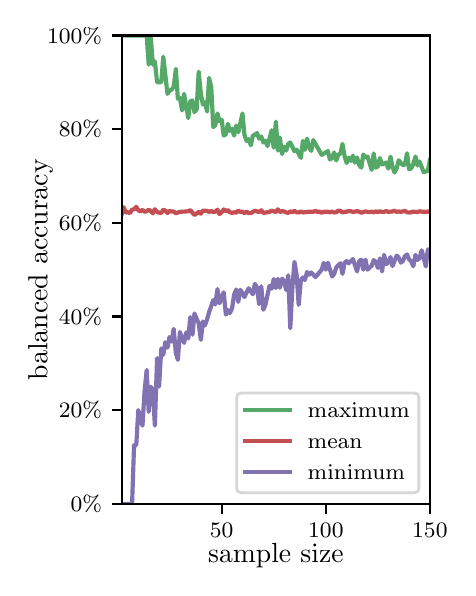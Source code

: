 \begingroup%
\makeatletter%
\begin{pgfpicture}%
\pgfpathrectangle{\pgfpointorigin}{\pgfqpoint{2.1in}{2.7in}}%
\pgfusepath{use as bounding box, clip}%
\begin{pgfscope}%
\pgfsetbuttcap%
\pgfsetmiterjoin%
\definecolor{currentfill}{rgb}{1.0,1.0,1.0}%
\pgfsetfillcolor{currentfill}%
\pgfsetlinewidth{0.0pt}%
\definecolor{currentstroke}{rgb}{1.0,1.0,1.0}%
\pgfsetstrokecolor{currentstroke}%
\pgfsetdash{}{0pt}%
\pgfpathmoveto{\pgfqpoint{0.0in}{0.0in}}%
\pgfpathlineto{\pgfqpoint{2.1in}{0.0in}}%
\pgfpathlineto{\pgfqpoint{2.1in}{2.7in}}%
\pgfpathlineto{\pgfqpoint{0.0in}{2.7in}}%
\pgfpathclose%
\pgfusepath{fill}%
\end{pgfscope}%
\begin{pgfscope}%
\pgfsetbuttcap%
\pgfsetmiterjoin%
\definecolor{currentfill}{rgb}{1.0,1.0,1.0}%
\pgfsetfillcolor{currentfill}%
\pgfsetlinewidth{0.0pt}%
\definecolor{currentstroke}{rgb}{0.0,0.0,0.0}%
\pgfsetstrokecolor{currentstroke}%
\pgfsetstrokeopacity{0.0}%
\pgfsetdash{}{0pt}%
\pgfpathmoveto{\pgfqpoint{0.47in}{0.319in}}%
\pgfpathlineto{\pgfqpoint{2.011in}{0.319in}}%
\pgfpathlineto{\pgfqpoint{2.011in}{2.661in}}%
\pgfpathlineto{\pgfqpoint{0.47in}{2.661in}}%
\pgfpathclose%
\pgfusepath{fill}%
\end{pgfscope}%
\begin{pgfscope}%
\pgfsetbuttcap%
\pgfsetroundjoin%
\definecolor{currentfill}{rgb}{0.0,0.0,0.0}%
\pgfsetfillcolor{currentfill}%
\pgfsetlinewidth{0.803pt}%
\definecolor{currentstroke}{rgb}{0.0,0.0,0.0}%
\pgfsetstrokecolor{currentstroke}%
\pgfsetdash{}{0pt}%
\pgfsys@defobject{currentmarker}{\pgfqpoint{0.0in}{-0.049in}}{\pgfqpoint{0.0in}{0.0in}}{%
\pgfpathmoveto{\pgfqpoint{0.0in}{0.0in}}%
\pgfpathlineto{\pgfqpoint{0.0in}{-0.049in}}%
\pgfusepath{stroke,fill}%
}%
\begin{pgfscope}%
\pgfsys@transformshift{0.97in}{0.319in}%
\pgfsys@useobject{currentmarker}{}%
\end{pgfscope}%
\end{pgfscope}%
\begin{pgfscope}%
\definecolor{textcolor}{rgb}{0.0,0.0,0.0}%
\pgfsetstrokecolor{textcolor}%
\pgfsetfillcolor{textcolor}%
\pgftext[x=0.97in,y=0.222in,,top]{\color{textcolor}\rmfamily\fontsize{8.0}{9.6}\selectfont 50}%
\end{pgfscope}%
\begin{pgfscope}%
\pgfsetbuttcap%
\pgfsetroundjoin%
\definecolor{currentfill}{rgb}{0.0,0.0,0.0}%
\pgfsetfillcolor{currentfill}%
\pgfsetlinewidth{0.803pt}%
\definecolor{currentstroke}{rgb}{0.0,0.0,0.0}%
\pgfsetstrokecolor{currentstroke}%
\pgfsetdash{}{0pt}%
\pgfsys@defobject{currentmarker}{\pgfqpoint{0.0in}{-0.049in}}{\pgfqpoint{0.0in}{0.0in}}{%
\pgfpathmoveto{\pgfqpoint{0.0in}{0.0in}}%
\pgfpathlineto{\pgfqpoint{0.0in}{-0.049in}}%
\pgfusepath{stroke,fill}%
}%
\begin{pgfscope}%
\pgfsys@transformshift{1.491in}{0.319in}%
\pgfsys@useobject{currentmarker}{}%
\end{pgfscope}%
\end{pgfscope}%
\begin{pgfscope}%
\definecolor{textcolor}{rgb}{0.0,0.0,0.0}%
\pgfsetstrokecolor{textcolor}%
\pgfsetfillcolor{textcolor}%
\pgftext[x=1.491in,y=0.222in,,top]{\color{textcolor}\rmfamily\fontsize{8.0}{9.6}\selectfont 100}%
\end{pgfscope}%
\begin{pgfscope}%
\pgfsetbuttcap%
\pgfsetroundjoin%
\definecolor{currentfill}{rgb}{0.0,0.0,0.0}%
\pgfsetfillcolor{currentfill}%
\pgfsetlinewidth{0.803pt}%
\definecolor{currentstroke}{rgb}{0.0,0.0,0.0}%
\pgfsetstrokecolor{currentstroke}%
\pgfsetdash{}{0pt}%
\pgfsys@defobject{currentmarker}{\pgfqpoint{0.0in}{-0.049in}}{\pgfqpoint{0.0in}{0.0in}}{%
\pgfpathmoveto{\pgfqpoint{0.0in}{0.0in}}%
\pgfpathlineto{\pgfqpoint{0.0in}{-0.049in}}%
\pgfusepath{stroke,fill}%
}%
\begin{pgfscope}%
\pgfsys@transformshift{2.011in}{0.319in}%
\pgfsys@useobject{currentmarker}{}%
\end{pgfscope}%
\end{pgfscope}%
\begin{pgfscope}%
\definecolor{textcolor}{rgb}{0.0,0.0,0.0}%
\pgfsetstrokecolor{textcolor}%
\pgfsetfillcolor{textcolor}%
\pgftext[x=2.011in,y=0.222in,,top]{\color{textcolor}\rmfamily\fontsize{8.0}{9.6}\selectfont 150}%
\end{pgfscope}%
\begin{pgfscope}%
\definecolor{textcolor}{rgb}{0.0,0.0,0.0}%
\pgfsetstrokecolor{textcolor}%
\pgfsetfillcolor{textcolor}%
\pgftext[x=1.241in,y=0.123in,,top]{\color{textcolor}\rmfamily\fontsize{10.0}{12.0}\selectfont sample size}%
\end{pgfscope}%
\begin{pgfscope}%
\pgfsetbuttcap%
\pgfsetroundjoin%
\definecolor{currentfill}{rgb}{0.0,0.0,0.0}%
\pgfsetfillcolor{currentfill}%
\pgfsetlinewidth{0.803pt}%
\definecolor{currentstroke}{rgb}{0.0,0.0,0.0}%
\pgfsetstrokecolor{currentstroke}%
\pgfsetdash{}{0pt}%
\pgfsys@defobject{currentmarker}{\pgfqpoint{-0.049in}{0.0in}}{\pgfqpoint{0.0in}{0.0in}}{%
\pgfpathmoveto{\pgfqpoint{0.0in}{0.0in}}%
\pgfpathlineto{\pgfqpoint{-0.049in}{0.0in}}%
\pgfusepath{stroke,fill}%
}%
\begin{pgfscope}%
\pgfsys@transformshift{0.47in}{0.319in}%
\pgfsys@useobject{currentmarker}{}%
\end{pgfscope}%
\end{pgfscope}%
\begin{pgfscope}%
\definecolor{textcolor}{rgb}{0.0,0.0,0.0}%
\pgfsetstrokecolor{textcolor}%
\pgfsetfillcolor{textcolor}%
\pgftext[x=0.215in,y=0.281in,left,base]{\color{textcolor}\rmfamily\fontsize{8.0}{9.6}\selectfont  0\%}%
\end{pgfscope}%
\begin{pgfscope}%
\pgfsetbuttcap%
\pgfsetroundjoin%
\definecolor{currentfill}{rgb}{0.0,0.0,0.0}%
\pgfsetfillcolor{currentfill}%
\pgfsetlinewidth{0.803pt}%
\definecolor{currentstroke}{rgb}{0.0,0.0,0.0}%
\pgfsetstrokecolor{currentstroke}%
\pgfsetdash{}{0pt}%
\pgfsys@defobject{currentmarker}{\pgfqpoint{-0.049in}{0.0in}}{\pgfqpoint{0.0in}{0.0in}}{%
\pgfpathmoveto{\pgfqpoint{0.0in}{0.0in}}%
\pgfpathlineto{\pgfqpoint{-0.049in}{0.0in}}%
\pgfusepath{stroke,fill}%
}%
\begin{pgfscope}%
\pgfsys@transformshift{0.47in}{0.788in}%
\pgfsys@useobject{currentmarker}{}%
\end{pgfscope}%
\end{pgfscope}%
\begin{pgfscope}%
\definecolor{textcolor}{rgb}{0.0,0.0,0.0}%
\pgfsetstrokecolor{textcolor}%
\pgfsetfillcolor{textcolor}%
\pgftext[x=0.156in,y=0.749in,left,base]{\color{textcolor}\rmfamily\fontsize{8.0}{9.6}\selectfont 20\%}%
\end{pgfscope}%
\begin{pgfscope}%
\pgfsetbuttcap%
\pgfsetroundjoin%
\definecolor{currentfill}{rgb}{0.0,0.0,0.0}%
\pgfsetfillcolor{currentfill}%
\pgfsetlinewidth{0.803pt}%
\definecolor{currentstroke}{rgb}{0.0,0.0,0.0}%
\pgfsetstrokecolor{currentstroke}%
\pgfsetdash{}{0pt}%
\pgfsys@defobject{currentmarker}{\pgfqpoint{-0.049in}{0.0in}}{\pgfqpoint{0.0in}{0.0in}}{%
\pgfpathmoveto{\pgfqpoint{0.0in}{0.0in}}%
\pgfpathlineto{\pgfqpoint{-0.049in}{0.0in}}%
\pgfusepath{stroke,fill}%
}%
\begin{pgfscope}%
\pgfsys@transformshift{0.47in}{1.256in}%
\pgfsys@useobject{currentmarker}{}%
\end{pgfscope}%
\end{pgfscope}%
\begin{pgfscope}%
\definecolor{textcolor}{rgb}{0.0,0.0,0.0}%
\pgfsetstrokecolor{textcolor}%
\pgfsetfillcolor{textcolor}%
\pgftext[x=0.156in,y=1.218in,left,base]{\color{textcolor}\rmfamily\fontsize{8.0}{9.6}\selectfont 40\%}%
\end{pgfscope}%
\begin{pgfscope}%
\pgfsetbuttcap%
\pgfsetroundjoin%
\definecolor{currentfill}{rgb}{0.0,0.0,0.0}%
\pgfsetfillcolor{currentfill}%
\pgfsetlinewidth{0.803pt}%
\definecolor{currentstroke}{rgb}{0.0,0.0,0.0}%
\pgfsetstrokecolor{currentstroke}%
\pgfsetdash{}{0pt}%
\pgfsys@defobject{currentmarker}{\pgfqpoint{-0.049in}{0.0in}}{\pgfqpoint{0.0in}{0.0in}}{%
\pgfpathmoveto{\pgfqpoint{0.0in}{0.0in}}%
\pgfpathlineto{\pgfqpoint{-0.049in}{0.0in}}%
\pgfusepath{stroke,fill}%
}%
\begin{pgfscope}%
\pgfsys@transformshift{0.47in}{1.725in}%
\pgfsys@useobject{currentmarker}{}%
\end{pgfscope}%
\end{pgfscope}%
\begin{pgfscope}%
\definecolor{textcolor}{rgb}{0.0,0.0,0.0}%
\pgfsetstrokecolor{textcolor}%
\pgfsetfillcolor{textcolor}%
\pgftext[x=0.156in,y=1.686in,left,base]{\color{textcolor}\rmfamily\fontsize{8.0}{9.6}\selectfont 60\%}%
\end{pgfscope}%
\begin{pgfscope}%
\pgfsetbuttcap%
\pgfsetroundjoin%
\definecolor{currentfill}{rgb}{0.0,0.0,0.0}%
\pgfsetfillcolor{currentfill}%
\pgfsetlinewidth{0.803pt}%
\definecolor{currentstroke}{rgb}{0.0,0.0,0.0}%
\pgfsetstrokecolor{currentstroke}%
\pgfsetdash{}{0pt}%
\pgfsys@defobject{currentmarker}{\pgfqpoint{-0.049in}{0.0in}}{\pgfqpoint{0.0in}{0.0in}}{%
\pgfpathmoveto{\pgfqpoint{0.0in}{0.0in}}%
\pgfpathlineto{\pgfqpoint{-0.049in}{0.0in}}%
\pgfusepath{stroke,fill}%
}%
\begin{pgfscope}%
\pgfsys@transformshift{0.47in}{2.193in}%
\pgfsys@useobject{currentmarker}{}%
\end{pgfscope}%
\end{pgfscope}%
\begin{pgfscope}%
\definecolor{textcolor}{rgb}{0.0,0.0,0.0}%
\pgfsetstrokecolor{textcolor}%
\pgfsetfillcolor{textcolor}%
\pgftext[x=0.156in,y=2.154in,left,base]{\color{textcolor}\rmfamily\fontsize{8.0}{9.6}\selectfont 80\%}%
\end{pgfscope}%
\begin{pgfscope}%
\pgfsetbuttcap%
\pgfsetroundjoin%
\definecolor{currentfill}{rgb}{0.0,0.0,0.0}%
\pgfsetfillcolor{currentfill}%
\pgfsetlinewidth{0.803pt}%
\definecolor{currentstroke}{rgb}{0.0,0.0,0.0}%
\pgfsetstrokecolor{currentstroke}%
\pgfsetdash{}{0pt}%
\pgfsys@defobject{currentmarker}{\pgfqpoint{-0.049in}{0.0in}}{\pgfqpoint{0.0in}{0.0in}}{%
\pgfpathmoveto{\pgfqpoint{0.0in}{0.0in}}%
\pgfpathlineto{\pgfqpoint{-0.049in}{0.0in}}%
\pgfusepath{stroke,fill}%
}%
\begin{pgfscope}%
\pgfsys@transformshift{0.47in}{2.661in}%
\pgfsys@useobject{currentmarker}{}%
\end{pgfscope}%
\end{pgfscope}%
\begin{pgfscope}%
\definecolor{textcolor}{rgb}{0.0,0.0,0.0}%
\pgfsetstrokecolor{textcolor}%
\pgfsetfillcolor{textcolor}%
\pgftext[x=0.097in,y=2.623in,left,base]{\color{textcolor}\rmfamily\fontsize{8.0}{9.6}\selectfont 100\%}%
\end{pgfscope}%
\begin{pgfscope}%
\definecolor{textcolor}{rgb}{0.0,0.0,0.0}%
\pgfsetstrokecolor{textcolor}%
\pgfsetfillcolor{textcolor}%
\pgftext[x=0.125in,y=1.49in,,bottom,rotate=90.0]{\color{textcolor}\rmfamily\fontsize{10.0}{12.0}\selectfont balanced accuracy}%
\end{pgfscope}%
\begin{pgfscope}%
\pgfpathrectangle{\pgfqpoint{0.47in}{0.319in}}{\pgfqpoint{1.542in}{2.342in}}%
\pgfusepath{clip}%
\pgfsetrectcap%
\pgfsetroundjoin%
\pgfsetlinewidth{1.506pt}%
\definecolor{currentstroke}{rgb}{0.333,0.659,0.408}%
\pgfsetstrokecolor{currentstroke}%
\pgfsetdash{}{0pt}%
\pgfpathmoveto{\pgfqpoint{0.47in}{2.661in}}%
\pgfpathlineto{\pgfqpoint{0.595in}{2.661in}}%
\pgfpathlineto{\pgfqpoint{0.605in}{2.515in}}%
\pgfpathlineto{\pgfqpoint{0.615in}{2.661in}}%
\pgfpathlineto{\pgfqpoint{0.626in}{2.515in}}%
\pgfpathlineto{\pgfqpoint{0.636in}{2.531in}}%
\pgfpathlineto{\pgfqpoint{0.647in}{2.427in}}%
\pgfpathlineto{\pgfqpoint{0.668in}{2.427in}}%
\pgfpathlineto{\pgfqpoint{0.678in}{2.555in}}%
\pgfpathlineto{\pgfqpoint{0.699in}{2.369in}}%
\pgfpathlineto{\pgfqpoint{0.709in}{2.384in}}%
\pgfpathlineto{\pgfqpoint{0.72in}{2.391in}}%
\pgfpathlineto{\pgfqpoint{0.73in}{2.404in}}%
\pgfpathlineto{\pgfqpoint{0.741in}{2.494in}}%
\pgfpathlineto{\pgfqpoint{0.751in}{2.344in}}%
\pgfpathlineto{\pgfqpoint{0.761in}{2.349in}}%
\pgfpathlineto{\pgfqpoint{0.772in}{2.286in}}%
\pgfpathlineto{\pgfqpoint{0.782in}{2.369in}}%
\pgfpathlineto{\pgfqpoint{0.793in}{2.304in}}%
\pgfpathlineto{\pgfqpoint{0.803in}{2.248in}}%
\pgfpathlineto{\pgfqpoint{0.813in}{2.332in}}%
\pgfpathlineto{\pgfqpoint{0.824in}{2.336in}}%
\pgfpathlineto{\pgfqpoint{0.834in}{2.278in}}%
\pgfpathlineto{\pgfqpoint{0.845in}{2.292in}}%
\pgfpathlineto{\pgfqpoint{0.855in}{2.48in}}%
\pgfpathlineto{\pgfqpoint{0.866in}{2.369in}}%
\pgfpathlineto{\pgfqpoint{0.876in}{2.316in}}%
\pgfpathlineto{\pgfqpoint{0.886in}{2.327in}}%
\pgfpathlineto{\pgfqpoint{0.897in}{2.281in}}%
\pgfpathlineto{\pgfqpoint{0.907in}{2.449in}}%
\pgfpathlineto{\pgfqpoint{0.918in}{2.402in}}%
\pgfpathlineto{\pgfqpoint{0.928in}{2.203in}}%
\pgfpathlineto{\pgfqpoint{0.938in}{2.212in}}%
\pgfpathlineto{\pgfqpoint{0.949in}{2.271in}}%
\pgfpathlineto{\pgfqpoint{0.959in}{2.232in}}%
\pgfpathlineto{\pgfqpoint{0.97in}{2.24in}}%
\pgfpathlineto{\pgfqpoint{0.98in}{2.161in}}%
\pgfpathlineto{\pgfqpoint{0.991in}{2.166in}}%
\pgfpathlineto{\pgfqpoint{1.001in}{2.219in}}%
\pgfpathlineto{\pgfqpoint{1.011in}{2.184in}}%
\pgfpathlineto{\pgfqpoint{1.022in}{2.195in}}%
\pgfpathlineto{\pgfqpoint{1.032in}{2.16in}}%
\pgfpathlineto{\pgfqpoint{1.043in}{2.21in}}%
\pgfpathlineto{\pgfqpoint{1.053in}{2.177in}}%
\pgfpathlineto{\pgfqpoint{1.063in}{2.221in}}%
\pgfpathlineto{\pgfqpoint{1.074in}{2.271in}}%
\pgfpathlineto{\pgfqpoint{1.084in}{2.163in}}%
\pgfpathlineto{\pgfqpoint{1.095in}{2.133in}}%
\pgfpathlineto{\pgfqpoint{1.105in}{2.143in}}%
\pgfpathlineto{\pgfqpoint{1.116in}{2.112in}}%
\pgfpathlineto{\pgfqpoint{1.126in}{2.16in}}%
\pgfpathlineto{\pgfqpoint{1.136in}{2.165in}}%
\pgfpathlineto{\pgfqpoint{1.147in}{2.173in}}%
\pgfpathlineto{\pgfqpoint{1.157in}{2.145in}}%
\pgfpathlineto{\pgfqpoint{1.168in}{2.156in}}%
\pgfpathlineto{\pgfqpoint{1.178in}{2.126in}}%
\pgfpathlineto{\pgfqpoint{1.188in}{2.135in}}%
\pgfpathlineto{\pgfqpoint{1.199in}{2.108in}}%
\pgfpathlineto{\pgfqpoint{1.22in}{2.187in}}%
\pgfpathlineto{\pgfqpoint{1.23in}{2.1in}}%
\pgfpathlineto{\pgfqpoint{1.241in}{2.23in}}%
\pgfpathlineto{\pgfqpoint{1.251in}{2.085in}}%
\pgfpathlineto{\pgfqpoint{1.261in}{2.151in}}%
\pgfpathlineto{\pgfqpoint{1.272in}{2.068in}}%
\pgfpathlineto{\pgfqpoint{1.282in}{2.105in}}%
\pgfpathlineto{\pgfqpoint{1.293in}{2.086in}}%
\pgfpathlineto{\pgfqpoint{1.303in}{2.119in}}%
\pgfpathlineto{\pgfqpoint{1.313in}{2.126in}}%
\pgfpathlineto{\pgfqpoint{1.334in}{2.082in}}%
\pgfpathlineto{\pgfqpoint{1.345in}{2.09in}}%
\pgfpathlineto{\pgfqpoint{1.355in}{2.071in}}%
\pgfpathlineto{\pgfqpoint{1.366in}{2.049in}}%
\pgfpathlineto{\pgfqpoint{1.376in}{2.134in}}%
\pgfpathlineto{\pgfqpoint{1.386in}{2.089in}}%
\pgfpathlineto{\pgfqpoint{1.397in}{2.145in}}%
\pgfpathlineto{\pgfqpoint{1.407in}{2.101in}}%
\pgfpathlineto{\pgfqpoint{1.418in}{2.084in}}%
\pgfpathlineto{\pgfqpoint{1.428in}{2.138in}}%
\pgfpathlineto{\pgfqpoint{1.47in}{2.064in}}%
\pgfpathlineto{\pgfqpoint{1.501in}{2.083in}}%
\pgfpathlineto{\pgfqpoint{1.511in}{2.041in}}%
\pgfpathlineto{\pgfqpoint{1.522in}{2.048in}}%
\pgfpathlineto{\pgfqpoint{1.532in}{2.076in}}%
\pgfpathlineto{\pgfqpoint{1.543in}{2.036in}}%
\pgfpathlineto{\pgfqpoint{1.553in}{2.065in}}%
\pgfpathlineto{\pgfqpoint{1.564in}{2.071in}}%
\pgfpathlineto{\pgfqpoint{1.574in}{2.119in}}%
\pgfpathlineto{\pgfqpoint{1.584in}{2.06in}}%
\pgfpathlineto{\pgfqpoint{1.595in}{2.023in}}%
\pgfpathlineto{\pgfqpoint{1.605in}{2.05in}}%
\pgfpathlineto{\pgfqpoint{1.616in}{2.034in}}%
\pgfpathlineto{\pgfqpoint{1.626in}{2.06in}}%
\pgfpathlineto{\pgfqpoint{1.636in}{2.025in}}%
\pgfpathlineto{\pgfqpoint{1.647in}{2.051in}}%
\pgfpathlineto{\pgfqpoint{1.657in}{2.015in}}%
\pgfpathlineto{\pgfqpoint{1.668in}{2.0in}}%
\pgfpathlineto{\pgfqpoint{1.678in}{2.066in}}%
\pgfpathlineto{\pgfqpoint{1.689in}{2.05in}}%
\pgfpathlineto{\pgfqpoint{1.699in}{2.056in}}%
\pgfpathlineto{\pgfqpoint{1.72in}{1.989in}}%
\pgfpathlineto{\pgfqpoint{1.73in}{2.071in}}%
\pgfpathlineto{\pgfqpoint{1.741in}{2.0in}}%
\pgfpathlineto{\pgfqpoint{1.751in}{2.006in}}%
\pgfpathlineto{\pgfqpoint{1.761in}{2.048in}}%
\pgfpathlineto{\pgfqpoint{1.772in}{2.016in}}%
\pgfpathlineto{\pgfqpoint{1.793in}{2.026in}}%
\pgfpathlineto{\pgfqpoint{1.803in}{1.995in}}%
\pgfpathlineto{\pgfqpoint{1.814in}{2.055in}}%
\pgfpathlineto{\pgfqpoint{1.824in}{2.005in}}%
\pgfpathlineto{\pgfqpoint{1.834in}{1.976in}}%
\pgfpathlineto{\pgfqpoint{1.845in}{1.997in}}%
\pgfpathlineto{\pgfqpoint{1.855in}{2.037in}}%
\pgfpathlineto{\pgfqpoint{1.876in}{2.012in}}%
\pgfpathlineto{\pgfqpoint{1.886in}{2.016in}}%
\pgfpathlineto{\pgfqpoint{1.897in}{2.072in}}%
\pgfpathlineto{\pgfqpoint{1.907in}{1.992in}}%
\pgfpathlineto{\pgfqpoint{1.918in}{1.997in}}%
\pgfpathlineto{\pgfqpoint{1.928in}{2.018in}}%
\pgfpathlineto{\pgfqpoint{1.939in}{2.056in}}%
\pgfpathlineto{\pgfqpoint{1.949in}{2.011in}}%
\pgfpathlineto{\pgfqpoint{1.959in}{2.031in}}%
\pgfpathlineto{\pgfqpoint{1.98in}{1.977in}}%
\pgfpathlineto{\pgfqpoint{2.001in}{1.985in}}%
\pgfpathlineto{\pgfqpoint{2.011in}{2.037in}}%
\pgfpathlineto{\pgfqpoint{2.011in}{2.037in}}%
\pgfusepath{stroke}%
\end{pgfscope}%
\begin{pgfscope}%
\pgfpathrectangle{\pgfqpoint{0.47in}{0.319in}}{\pgfqpoint{1.542in}{2.342in}}%
\pgfusepath{clip}%
\pgfsetrectcap%
\pgfsetroundjoin%
\pgfsetlinewidth{1.506pt}%
\definecolor{currentstroke}{rgb}{0.769,0.306,0.322}%
\pgfsetstrokecolor{currentstroke}%
\pgfsetdash{}{0pt}%
\pgfpathmoveto{\pgfqpoint{0.47in}{1.768in}}%
\pgfpathlineto{\pgfqpoint{0.48in}{1.802in}}%
\pgfpathlineto{\pgfqpoint{0.49in}{1.776in}}%
\pgfpathlineto{\pgfqpoint{0.501in}{1.777in}}%
\pgfpathlineto{\pgfqpoint{0.511in}{1.773in}}%
\pgfpathlineto{\pgfqpoint{0.522in}{1.79in}}%
\pgfpathlineto{\pgfqpoint{0.532in}{1.792in}}%
\pgfpathlineto{\pgfqpoint{0.543in}{1.804in}}%
\pgfpathlineto{\pgfqpoint{0.553in}{1.787in}}%
\pgfpathlineto{\pgfqpoint{0.563in}{1.781in}}%
\pgfpathlineto{\pgfqpoint{0.574in}{1.789in}}%
\pgfpathlineto{\pgfqpoint{0.584in}{1.78in}}%
\pgfpathlineto{\pgfqpoint{0.595in}{1.782in}}%
\pgfpathlineto{\pgfqpoint{0.605in}{1.79in}}%
\pgfpathlineto{\pgfqpoint{0.615in}{1.783in}}%
\pgfpathlineto{\pgfqpoint{0.626in}{1.772in}}%
\pgfpathlineto{\pgfqpoint{0.636in}{1.792in}}%
\pgfpathlineto{\pgfqpoint{0.647in}{1.778in}}%
\pgfpathlineto{\pgfqpoint{0.668in}{1.773in}}%
\pgfpathlineto{\pgfqpoint{0.678in}{1.79in}}%
\pgfpathlineto{\pgfqpoint{0.688in}{1.785in}}%
\pgfpathlineto{\pgfqpoint{0.699in}{1.773in}}%
\pgfpathlineto{\pgfqpoint{0.709in}{1.784in}}%
\pgfpathlineto{\pgfqpoint{0.72in}{1.781in}}%
\pgfpathlineto{\pgfqpoint{0.73in}{1.781in}}%
\pgfpathlineto{\pgfqpoint{0.741in}{1.772in}}%
\pgfpathlineto{\pgfqpoint{0.761in}{1.779in}}%
\pgfpathlineto{\pgfqpoint{0.803in}{1.782in}}%
\pgfpathlineto{\pgfqpoint{0.813in}{1.788in}}%
\pgfpathlineto{\pgfqpoint{0.824in}{1.775in}}%
\pgfpathlineto{\pgfqpoint{0.834in}{1.763in}}%
\pgfpathlineto{\pgfqpoint{0.855in}{1.779in}}%
\pgfpathlineto{\pgfqpoint{0.866in}{1.77in}}%
\pgfpathlineto{\pgfqpoint{0.876in}{1.785in}}%
\pgfpathlineto{\pgfqpoint{0.897in}{1.784in}}%
\pgfpathlineto{\pgfqpoint{0.907in}{1.779in}}%
\pgfpathlineto{\pgfqpoint{0.918in}{1.783in}}%
\pgfpathlineto{\pgfqpoint{0.928in}{1.778in}}%
\pgfpathlineto{\pgfqpoint{0.938in}{1.78in}}%
\pgfpathlineto{\pgfqpoint{0.949in}{1.79in}}%
\pgfpathlineto{\pgfqpoint{0.959in}{1.768in}}%
\pgfpathlineto{\pgfqpoint{0.97in}{1.777in}}%
\pgfpathlineto{\pgfqpoint{0.98in}{1.791in}}%
\pgfpathlineto{\pgfqpoint{0.991in}{1.783in}}%
\pgfpathlineto{\pgfqpoint{1.001in}{1.788in}}%
\pgfpathlineto{\pgfqpoint{1.011in}{1.777in}}%
\pgfpathlineto{\pgfqpoint{1.022in}{1.774in}}%
\pgfpathlineto{\pgfqpoint{1.032in}{1.777in}}%
\pgfpathlineto{\pgfqpoint{1.043in}{1.775in}}%
\pgfpathlineto{\pgfqpoint{1.053in}{1.785in}}%
\pgfpathlineto{\pgfqpoint{1.063in}{1.779in}}%
\pgfpathlineto{\pgfqpoint{1.074in}{1.78in}}%
\pgfpathlineto{\pgfqpoint{1.084in}{1.773in}}%
\pgfpathlineto{\pgfqpoint{1.095in}{1.78in}}%
\pgfpathlineto{\pgfqpoint{1.105in}{1.773in}}%
\pgfpathlineto{\pgfqpoint{1.116in}{1.773in}}%
\pgfpathlineto{\pgfqpoint{1.136in}{1.785in}}%
\pgfpathlineto{\pgfqpoint{1.147in}{1.781in}}%
\pgfpathlineto{\pgfqpoint{1.157in}{1.778in}}%
\pgfpathlineto{\pgfqpoint{1.168in}{1.787in}}%
\pgfpathlineto{\pgfqpoint{1.178in}{1.774in}}%
\pgfpathlineto{\pgfqpoint{1.209in}{1.779in}}%
\pgfpathlineto{\pgfqpoint{1.22in}{1.785in}}%
\pgfpathlineto{\pgfqpoint{1.241in}{1.778in}}%
\pgfpathlineto{\pgfqpoint{1.251in}{1.792in}}%
\pgfpathlineto{\pgfqpoint{1.261in}{1.778in}}%
\pgfpathlineto{\pgfqpoint{1.272in}{1.783in}}%
\pgfpathlineto{\pgfqpoint{1.282in}{1.781in}}%
\pgfpathlineto{\pgfqpoint{1.293in}{1.776in}}%
\pgfpathlineto{\pgfqpoint{1.303in}{1.774in}}%
\pgfpathlineto{\pgfqpoint{1.313in}{1.782in}}%
\pgfpathlineto{\pgfqpoint{1.324in}{1.777in}}%
\pgfpathlineto{\pgfqpoint{1.334in}{1.784in}}%
\pgfpathlineto{\pgfqpoint{1.345in}{1.777in}}%
\pgfpathlineto{\pgfqpoint{1.355in}{1.776in}}%
\pgfpathlineto{\pgfqpoint{1.366in}{1.781in}}%
\pgfpathlineto{\pgfqpoint{1.376in}{1.776in}}%
\pgfpathlineto{\pgfqpoint{1.407in}{1.78in}}%
\pgfpathlineto{\pgfqpoint{1.428in}{1.779in}}%
\pgfpathlineto{\pgfqpoint{1.439in}{1.784in}}%
\pgfpathlineto{\pgfqpoint{1.449in}{1.779in}}%
\pgfpathlineto{\pgfqpoint{1.459in}{1.78in}}%
\pgfpathlineto{\pgfqpoint{1.47in}{1.775in}}%
\pgfpathlineto{\pgfqpoint{1.48in}{1.779in}}%
\pgfpathlineto{\pgfqpoint{1.491in}{1.78in}}%
\pgfpathlineto{\pgfqpoint{1.501in}{1.78in}}%
\pgfpathlineto{\pgfqpoint{1.511in}{1.777in}}%
\pgfpathlineto{\pgfqpoint{1.522in}{1.78in}}%
\pgfpathlineto{\pgfqpoint{1.532in}{1.776in}}%
\pgfpathlineto{\pgfqpoint{1.543in}{1.777in}}%
\pgfpathlineto{\pgfqpoint{1.553in}{1.785in}}%
\pgfpathlineto{\pgfqpoint{1.564in}{1.784in}}%
\pgfpathlineto{\pgfqpoint{1.574in}{1.776in}}%
\pgfpathlineto{\pgfqpoint{1.584in}{1.779in}}%
\pgfpathlineto{\pgfqpoint{1.595in}{1.78in}}%
\pgfpathlineto{\pgfqpoint{1.605in}{1.783in}}%
\pgfpathlineto{\pgfqpoint{1.616in}{1.782in}}%
\pgfpathlineto{\pgfqpoint{1.626in}{1.779in}}%
\pgfpathlineto{\pgfqpoint{1.636in}{1.78in}}%
\pgfpathlineto{\pgfqpoint{1.647in}{1.783in}}%
\pgfpathlineto{\pgfqpoint{1.657in}{1.78in}}%
\pgfpathlineto{\pgfqpoint{1.668in}{1.775in}}%
\pgfpathlineto{\pgfqpoint{1.689in}{1.781in}}%
\pgfpathlineto{\pgfqpoint{1.709in}{1.778in}}%
\pgfpathlineto{\pgfqpoint{1.72in}{1.78in}}%
\pgfpathlineto{\pgfqpoint{1.73in}{1.777in}}%
\pgfpathlineto{\pgfqpoint{1.741in}{1.781in}}%
\pgfpathlineto{\pgfqpoint{1.751in}{1.778in}}%
\pgfpathlineto{\pgfqpoint{1.761in}{1.782in}}%
\pgfpathlineto{\pgfqpoint{1.772in}{1.779in}}%
\pgfpathlineto{\pgfqpoint{1.782in}{1.779in}}%
\pgfpathlineto{\pgfqpoint{1.793in}{1.783in}}%
\pgfpathlineto{\pgfqpoint{1.803in}{1.779in}}%
\pgfpathlineto{\pgfqpoint{1.824in}{1.781in}}%
\pgfpathlineto{\pgfqpoint{1.834in}{1.785in}}%
\pgfpathlineto{\pgfqpoint{1.845in}{1.779in}}%
\pgfpathlineto{\pgfqpoint{1.855in}{1.781in}}%
\pgfpathlineto{\pgfqpoint{1.866in}{1.779in}}%
\pgfpathlineto{\pgfqpoint{1.886in}{1.784in}}%
\pgfpathlineto{\pgfqpoint{1.897in}{1.777in}}%
\pgfpathlineto{\pgfqpoint{1.907in}{1.776in}}%
\pgfpathlineto{\pgfqpoint{1.918in}{1.777in}}%
\pgfpathlineto{\pgfqpoint{1.928in}{1.78in}}%
\pgfpathlineto{\pgfqpoint{1.949in}{1.778in}}%
\pgfpathlineto{\pgfqpoint{1.959in}{1.782in}}%
\pgfpathlineto{\pgfqpoint{1.97in}{1.78in}}%
\pgfpathlineto{\pgfqpoint{1.98in}{1.78in}}%
\pgfpathlineto{\pgfqpoint{1.991in}{1.778in}}%
\pgfpathlineto{\pgfqpoint{2.001in}{1.781in}}%
\pgfpathlineto{\pgfqpoint{2.011in}{1.778in}}%
\pgfpathlineto{\pgfqpoint{2.011in}{1.778in}}%
\pgfusepath{stroke}%
\end{pgfscope}%
\begin{pgfscope}%
\pgfpathrectangle{\pgfqpoint{0.47in}{0.319in}}{\pgfqpoint{1.542in}{2.342in}}%
\pgfusepath{clip}%
\pgfsetrectcap%
\pgfsetroundjoin%
\pgfsetlinewidth{1.506pt}%
\definecolor{currentstroke}{rgb}{0.506,0.447,0.698}%
\pgfsetstrokecolor{currentstroke}%
\pgfsetdash{}{0pt}%
\pgfpathmoveto{\pgfqpoint{0.47in}{0.319in}}%
\pgfpathlineto{\pgfqpoint{0.522in}{0.319in}}%
\pgfpathlineto{\pgfqpoint{0.532in}{0.612in}}%
\pgfpathlineto{\pgfqpoint{0.543in}{0.612in}}%
\pgfpathlineto{\pgfqpoint{0.553in}{0.788in}}%
\pgfpathlineto{\pgfqpoint{0.574in}{0.71in}}%
\pgfpathlineto{\pgfqpoint{0.584in}{0.877in}}%
\pgfpathlineto{\pgfqpoint{0.595in}{0.988in}}%
\pgfpathlineto{\pgfqpoint{0.605in}{0.779in}}%
\pgfpathlineto{\pgfqpoint{0.615in}{0.905in}}%
\pgfpathlineto{\pgfqpoint{0.626in}{0.889in}}%
\pgfpathlineto{\pgfqpoint{0.636in}{0.71in}}%
\pgfpathlineto{\pgfqpoint{0.647in}{1.048in}}%
\pgfpathlineto{\pgfqpoint{0.657in}{0.905in}}%
\pgfpathlineto{\pgfqpoint{0.668in}{1.096in}}%
\pgfpathlineto{\pgfqpoint{0.678in}{1.064in}}%
\pgfpathlineto{\pgfqpoint{0.688in}{1.127in}}%
\pgfpathlineto{\pgfqpoint{0.699in}{1.1in}}%
\pgfpathlineto{\pgfqpoint{0.709in}{1.153in}}%
\pgfpathlineto{\pgfqpoint{0.72in}{1.13in}}%
\pgfpathlineto{\pgfqpoint{0.73in}{1.194in}}%
\pgfpathlineto{\pgfqpoint{0.741in}{1.072in}}%
\pgfpathlineto{\pgfqpoint{0.751in}{1.039in}}%
\pgfpathlineto{\pgfqpoint{0.761in}{1.178in}}%
\pgfpathlineto{\pgfqpoint{0.772in}{1.149in}}%
\pgfpathlineto{\pgfqpoint{0.782in}{1.124in}}%
\pgfpathlineto{\pgfqpoint{0.793in}{1.176in}}%
\pgfpathlineto{\pgfqpoint{0.803in}{1.146in}}%
\pgfpathlineto{\pgfqpoint{0.813in}{1.253in}}%
\pgfpathlineto{\pgfqpoint{0.824in}{1.165in}}%
\pgfpathlineto{\pgfqpoint{0.834in}{1.271in}}%
\pgfpathlineto{\pgfqpoint{0.845in}{1.244in}}%
\pgfpathlineto{\pgfqpoint{0.855in}{1.222in}}%
\pgfpathlineto{\pgfqpoint{0.866in}{1.139in}}%
\pgfpathlineto{\pgfqpoint{0.876in}{1.231in}}%
\pgfpathlineto{\pgfqpoint{0.886in}{1.211in}}%
\pgfpathlineto{\pgfqpoint{0.897in}{1.242in}}%
\pgfpathlineto{\pgfqpoint{0.907in}{1.277in}}%
\pgfpathlineto{\pgfqpoint{0.928in}{1.338in}}%
\pgfpathlineto{\pgfqpoint{0.938in}{1.316in}}%
\pgfpathlineto{\pgfqpoint{0.949in}{1.393in}}%
\pgfpathlineto{\pgfqpoint{0.959in}{1.322in}}%
\pgfpathlineto{\pgfqpoint{0.98in}{1.377in}}%
\pgfpathlineto{\pgfqpoint{0.991in}{1.265in}}%
\pgfpathlineto{\pgfqpoint{1.001in}{1.288in}}%
\pgfpathlineto{\pgfqpoint{1.011in}{1.273in}}%
\pgfpathlineto{\pgfqpoint{1.022in}{1.297in}}%
\pgfpathlineto{\pgfqpoint{1.032in}{1.365in}}%
\pgfpathlineto{\pgfqpoint{1.043in}{1.391in}}%
\pgfpathlineto{\pgfqpoint{1.053in}{1.329in}}%
\pgfpathlineto{\pgfqpoint{1.063in}{1.389in}}%
\pgfpathlineto{\pgfqpoint{1.074in}{1.373in}}%
\pgfpathlineto{\pgfqpoint{1.084in}{1.353in}}%
\pgfpathlineto{\pgfqpoint{1.095in}{1.377in}}%
\pgfpathlineto{\pgfqpoint{1.105in}{1.397in}}%
\pgfpathlineto{\pgfqpoint{1.116in}{1.381in}}%
\pgfpathlineto{\pgfqpoint{1.126in}{1.367in}}%
\pgfpathlineto{\pgfqpoint{1.136in}{1.419in}}%
\pgfpathlineto{\pgfqpoint{1.147in}{1.401in}}%
\pgfpathlineto{\pgfqpoint{1.157in}{1.318in}}%
\pgfpathlineto{\pgfqpoint{1.168in}{1.407in}}%
\pgfpathlineto{\pgfqpoint{1.178in}{1.29in}}%
\pgfpathlineto{\pgfqpoint{1.188in}{1.311in}}%
\pgfpathlineto{\pgfqpoint{1.209in}{1.409in}}%
\pgfpathlineto{\pgfqpoint{1.22in}{1.395in}}%
\pgfpathlineto{\pgfqpoint{1.23in}{1.443in}}%
\pgfpathlineto{\pgfqpoint{1.241in}{1.398in}}%
\pgfpathlineto{\pgfqpoint{1.251in}{1.444in}}%
\pgfpathlineto{\pgfqpoint{1.261in}{1.4in}}%
\pgfpathlineto{\pgfqpoint{1.272in}{1.445in}}%
\pgfpathlineto{\pgfqpoint{1.282in}{1.432in}}%
\pgfpathlineto{\pgfqpoint{1.293in}{1.388in}}%
\pgfpathlineto{\pgfqpoint{1.303in}{1.462in}}%
\pgfpathlineto{\pgfqpoint{1.313in}{1.197in}}%
\pgfpathlineto{\pgfqpoint{1.324in}{1.407in}}%
\pgfpathlineto{\pgfqpoint{1.334in}{1.529in}}%
\pgfpathlineto{\pgfqpoint{1.345in}{1.463in}}%
\pgfpathlineto{\pgfqpoint{1.355in}{1.314in}}%
\pgfpathlineto{\pgfqpoint{1.366in}{1.437in}}%
\pgfpathlineto{\pgfqpoint{1.376in}{1.451in}}%
\pgfpathlineto{\pgfqpoint{1.386in}{1.438in}}%
\pgfpathlineto{\pgfqpoint{1.397in}{1.478in}}%
\pgfpathlineto{\pgfqpoint{1.407in}{1.465in}}%
\pgfpathlineto{\pgfqpoint{1.418in}{1.476in}}%
\pgfpathlineto{\pgfqpoint{1.428in}{1.465in}}%
\pgfpathlineto{\pgfqpoint{1.439in}{1.453in}}%
\pgfpathlineto{\pgfqpoint{1.47in}{1.49in}}%
\pgfpathlineto{\pgfqpoint{1.48in}{1.524in}}%
\pgfpathlineto{\pgfqpoint{1.491in}{1.49in}}%
\pgfpathlineto{\pgfqpoint{1.501in}{1.525in}}%
\pgfpathlineto{\pgfqpoint{1.522in}{1.456in}}%
\pgfpathlineto{\pgfqpoint{1.532in}{1.468in}}%
\pgfpathlineto{\pgfqpoint{1.543in}{1.501in}}%
\pgfpathlineto{\pgfqpoint{1.553in}{1.512in}}%
\pgfpathlineto{\pgfqpoint{1.564in}{1.522in}}%
\pgfpathlineto{\pgfqpoint{1.574in}{1.469in}}%
\pgfpathlineto{\pgfqpoint{1.584in}{1.523in}}%
\pgfpathlineto{\pgfqpoint{1.595in}{1.533in}}%
\pgfpathlineto{\pgfqpoint{1.605in}{1.522in}}%
\pgfpathlineto{\pgfqpoint{1.626in}{1.543in}}%
\pgfpathlineto{\pgfqpoint{1.647in}{1.481in}}%
\pgfpathlineto{\pgfqpoint{1.657in}{1.531in}}%
\pgfpathlineto{\pgfqpoint{1.668in}{1.54in}}%
\pgfpathlineto{\pgfqpoint{1.678in}{1.49in}}%
\pgfpathlineto{\pgfqpoint{1.689in}{1.54in}}%
\pgfpathlineto{\pgfqpoint{1.699in}{1.49in}}%
\pgfpathlineto{\pgfqpoint{1.72in}{1.51in}}%
\pgfpathlineto{\pgfqpoint{1.73in}{1.538in}}%
\pgfpathlineto{\pgfqpoint{1.741in}{1.528in}}%
\pgfpathlineto{\pgfqpoint{1.751in}{1.499in}}%
\pgfpathlineto{\pgfqpoint{1.761in}{1.546in}}%
\pgfpathlineto{\pgfqpoint{1.772in}{1.481in}}%
\pgfpathlineto{\pgfqpoint{1.782in}{1.564in}}%
\pgfpathlineto{\pgfqpoint{1.793in}{1.518in}}%
\pgfpathlineto{\pgfqpoint{1.803in}{1.526in}}%
\pgfpathlineto{\pgfqpoint{1.814in}{1.553in}}%
\pgfpathlineto{\pgfqpoint{1.824in}{1.508in}}%
\pgfpathlineto{\pgfqpoint{1.845in}{1.56in}}%
\pgfpathlineto{\pgfqpoint{1.855in}{1.551in}}%
\pgfpathlineto{\pgfqpoint{1.866in}{1.525in}}%
\pgfpathlineto{\pgfqpoint{1.876in}{1.533in}}%
\pgfpathlineto{\pgfqpoint{1.886in}{1.558in}}%
\pgfpathlineto{\pgfqpoint{1.897in}{1.566in}}%
\pgfpathlineto{\pgfqpoint{1.907in}{1.541in}}%
\pgfpathlineto{\pgfqpoint{1.918in}{1.532in}}%
\pgfpathlineto{\pgfqpoint{1.928in}{1.507in}}%
\pgfpathlineto{\pgfqpoint{1.939in}{1.564in}}%
\pgfpathlineto{\pgfqpoint{1.949in}{1.539in}}%
\pgfpathlineto{\pgfqpoint{1.959in}{1.547in}}%
\pgfpathlineto{\pgfqpoint{1.97in}{1.587in}}%
\pgfpathlineto{\pgfqpoint{1.991in}{1.506in}}%
\pgfpathlineto{\pgfqpoint{2.001in}{1.592in}}%
\pgfpathlineto{\pgfqpoint{2.011in}{1.568in}}%
\pgfpathlineto{\pgfqpoint{2.011in}{1.568in}}%
\pgfusepath{stroke}%
\end{pgfscope}%
\begin{pgfscope}%
\pgfsetrectcap%
\pgfsetmiterjoin%
\pgfsetlinewidth{0.803pt}%
\definecolor{currentstroke}{rgb}{0.0,0.0,0.0}%
\pgfsetstrokecolor{currentstroke}%
\pgfsetdash{}{0pt}%
\pgfpathmoveto{\pgfqpoint{0.47in}{0.319in}}%
\pgfpathlineto{\pgfqpoint{0.47in}{2.661in}}%
\pgfusepath{stroke}%
\end{pgfscope}%
\begin{pgfscope}%
\pgfsetrectcap%
\pgfsetmiterjoin%
\pgfsetlinewidth{0.803pt}%
\definecolor{currentstroke}{rgb}{0.0,0.0,0.0}%
\pgfsetstrokecolor{currentstroke}%
\pgfsetdash{}{0pt}%
\pgfpathmoveto{\pgfqpoint{2.011in}{0.319in}}%
\pgfpathlineto{\pgfqpoint{2.011in}{2.661in}}%
\pgfusepath{stroke}%
\end{pgfscope}%
\begin{pgfscope}%
\pgfsetrectcap%
\pgfsetmiterjoin%
\pgfsetlinewidth{0.803pt}%
\definecolor{currentstroke}{rgb}{0.0,0.0,0.0}%
\pgfsetstrokecolor{currentstroke}%
\pgfsetdash{}{0pt}%
\pgfpathmoveto{\pgfqpoint{0.47in}{0.319in}}%
\pgfpathlineto{\pgfqpoint{2.011in}{0.319in}}%
\pgfusepath{stroke}%
\end{pgfscope}%
\begin{pgfscope}%
\pgfsetrectcap%
\pgfsetmiterjoin%
\pgfsetlinewidth{0.803pt}%
\definecolor{currentstroke}{rgb}{0.0,0.0,0.0}%
\pgfsetstrokecolor{currentstroke}%
\pgfsetdash{}{0pt}%
\pgfpathmoveto{\pgfqpoint{0.47in}{2.661in}}%
\pgfpathlineto{\pgfqpoint{2.011in}{2.661in}}%
\pgfusepath{stroke}%
\end{pgfscope}%
\begin{pgfscope}%
\pgfsetbuttcap%
\pgfsetmiterjoin%
\definecolor{currentfill}{rgb}{1.0,1.0,1.0}%
\pgfsetfillcolor{currentfill}%
\pgfsetfillopacity{0.8}%
\pgfsetlinewidth{1.004pt}%
\definecolor{currentstroke}{rgb}{0.8,0.8,0.8}%
\pgfsetstrokecolor{currentstroke}%
\pgfsetstrokeopacity{0.8}%
\pgfsetdash{}{0pt}%
\pgfpathmoveto{\pgfqpoint{1.067in}{0.375in}}%
\pgfpathlineto{\pgfqpoint{1.934in}{0.375in}}%
\pgfpathquadraticcurveto{\pgfqpoint{1.956in}{0.375in}}{\pgfqpoint{1.956in}{0.397in}}%
\pgfpathlineto{\pgfqpoint{1.956in}{0.851in}}%
\pgfpathquadraticcurveto{\pgfqpoint{1.956in}{0.873in}}{\pgfqpoint{1.934in}{0.873in}}%
\pgfpathlineto{\pgfqpoint{1.067in}{0.873in}}%
\pgfpathquadraticcurveto{\pgfqpoint{1.045in}{0.873in}}{\pgfqpoint{1.045in}{0.851in}}%
\pgfpathlineto{\pgfqpoint{1.045in}{0.397in}}%
\pgfpathquadraticcurveto{\pgfqpoint{1.045in}{0.375in}}{\pgfqpoint{1.067in}{0.375in}}%
\pgfpathclose%
\pgfusepath{stroke,fill}%
\end{pgfscope}%
\begin{pgfscope}%
\pgfsetrectcap%
\pgfsetroundjoin%
\pgfsetlinewidth{1.506pt}%
\definecolor{currentstroke}{rgb}{0.333,0.659,0.408}%
\pgfsetstrokecolor{currentstroke}%
\pgfsetdash{}{0pt}%
\pgfpathmoveto{\pgfqpoint{1.089in}{0.789in}}%
\pgfpathlineto{\pgfqpoint{1.311in}{0.789in}}%
\pgfusepath{stroke}%
\end{pgfscope}%
\begin{pgfscope}%
\definecolor{textcolor}{rgb}{0.0,0.0,0.0}%
\pgfsetstrokecolor{textcolor}%
\pgfsetfillcolor{textcolor}%
\pgftext[x=1.4in,y=0.751in,left,base]{\color{textcolor}\rmfamily\fontsize{8.0}{9.6}\selectfont maximum}%
\end{pgfscope}%
\begin{pgfscope}%
\pgfsetrectcap%
\pgfsetroundjoin%
\pgfsetlinewidth{1.506pt}%
\definecolor{currentstroke}{rgb}{0.769,0.306,0.322}%
\pgfsetstrokecolor{currentstroke}%
\pgfsetdash{}{0pt}%
\pgfpathmoveto{\pgfqpoint{1.089in}{0.635in}}%
\pgfpathlineto{\pgfqpoint{1.311in}{0.635in}}%
\pgfusepath{stroke}%
\end{pgfscope}%
\begin{pgfscope}%
\definecolor{textcolor}{rgb}{0.0,0.0,0.0}%
\pgfsetstrokecolor{textcolor}%
\pgfsetfillcolor{textcolor}%
\pgftext[x=1.4in,y=0.596in,left,base]{\color{textcolor}\rmfamily\fontsize{8.0}{9.6}\selectfont mean}%
\end{pgfscope}%
\begin{pgfscope}%
\pgfsetrectcap%
\pgfsetroundjoin%
\pgfsetlinewidth{1.506pt}%
\definecolor{currentstroke}{rgb}{0.506,0.447,0.698}%
\pgfsetstrokecolor{currentstroke}%
\pgfsetdash{}{0pt}%
\pgfpathmoveto{\pgfqpoint{1.089in}{0.48in}}%
\pgfpathlineto{\pgfqpoint{1.311in}{0.48in}}%
\pgfusepath{stroke}%
\end{pgfscope}%
\begin{pgfscope}%
\definecolor{textcolor}{rgb}{0.0,0.0,0.0}%
\pgfsetstrokecolor{textcolor}%
\pgfsetfillcolor{textcolor}%
\pgftext[x=1.4in,y=0.441in,left,base]{\color{textcolor}\rmfamily\fontsize{8.0}{9.6}\selectfont minimum}%
\end{pgfscope}%
\end{pgfpicture}%
\makeatother%
\endgroup%
